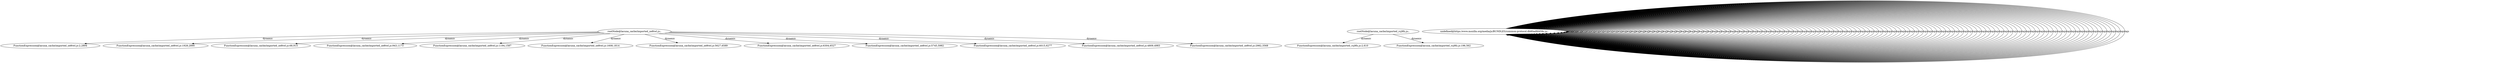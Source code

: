 digraph lacunaCG {
 "rootNode@lacuna_cache/imported_ze8twl.js:," -> "FunctionExpression@lacuna_cache/imported_ze8twl.js:2,2894" [label="dynamic" ];
 "rootNode@lacuna_cache/imported_ze8twl.js:," -> "FunctionExpression@lacuna_cache/imported_ze8twl.js:1928,2890" [label="dynamic" ];
 "rootNode@lacuna_cache/imported_ze8twl.js:," -> "FunctionExpression@lacuna_cache/imported_ze8twl.js:68,915" [label="dynamic" ];
 "rootNode@lacuna_cache/imported_ze8twl.js:," -> "FunctionExpression@lacuna_cache/imported_ze8twl.js:943,1173" [label="dynamic" ];
 "rootNode@lacuna_cache/imported_ze8twl.js:," -> "FunctionExpression@lacuna_cache/imported_ze8twl.js:1194,1587" [label="dynamic" ];
 "rootNode@lacuna_cache/imported_ze8twl.js:," -> "FunctionExpression@lacuna_cache/imported_ze8twl.js:1608,1814" [label="dynamic" ];
 "rootNode@lacuna_cache/imported_ze8twl.js:," -> "FunctionExpression@lacuna_cache/imported_ze8twl.js:5627,6589" [label="dynamic" ];
 "rootNode@lacuna_cache/imported_ze8twl.js:," -> "FunctionExpression@lacuna_cache/imported_ze8twl.js:6304,6527" [label="dynamic" ];
 "rootNode@lacuna_cache/imported_ze8twl.js:," -> "FunctionExpression@lacuna_cache/imported_ze8twl.js:5745,5982" [label="dynamic" ];
 "rootNode@lacuna_cache/imported_ze8twl.js:," -> "FunctionExpression@lacuna_cache/imported_ze8twl.js:6015,6277" [label="dynamic" ];
 "rootNode@lacuna_cache/imported_ze8twl.js:," -> "FunctionExpression@lacuna_cache/imported_ze8twl.js:4809,4983" [label="dynamic" ];
 "rootNode@lacuna_cache/imported_ze8twl.js:," -> "FunctionExpression@lacuna_cache/imported_ze8twl.js:2982,3568" [label="dynamic" ];
 "rootNode@lacuna_cache/imported_rcj9fz.js:," -> "FunctionExpression@lacuna_cache/imported_rcj9fz.js:2,610" [label="dynamic" ];
 "rootNode@lacuna_cache/imported_rcj9fz.js:," -> "FunctionExpression@lacuna_cache/imported_rcj9fz.js:196,562" [label="dynamic" ];
 "undefined@https:/www.mozilla.org/media/js/BUNDLES/common-protocol.db80adfd459c.js:," -> "undefined@https:/www.mozilla.org/media/js/BUNDLES/common-protocol.db80adfd459c.js:," [label="tajs" ];
 "undefined@https:/www.mozilla.org/media/js/BUNDLES/common-protocol.db80adfd459c.js:," -> "undefined@https:/www.mozilla.org/media/js/BUNDLES/common-protocol.db80adfd459c.js:," [label="tajs" ];
 "undefined@https:/www.mozilla.org/media/js/BUNDLES/common-protocol.db80adfd459c.js:," -> "undefined@https:/www.mozilla.org/media/js/BUNDLES/common-protocol.db80adfd459c.js:," [label="tajs" ];
 "undefined@https:/www.mozilla.org/media/js/BUNDLES/common-protocol.db80adfd459c.js:," -> "undefined@https:/www.mozilla.org/media/js/BUNDLES/common-protocol.db80adfd459c.js:," [label="tajs" ];
 "undefined@https:/www.mozilla.org/media/js/BUNDLES/common-protocol.db80adfd459c.js:," -> "undefined@https:/www.mozilla.org/media/js/BUNDLES/common-protocol.db80adfd459c.js:," [label="tajs" ];
 "undefined@https:/www.mozilla.org/media/js/BUNDLES/common-protocol.db80adfd459c.js:," -> "undefined@https:/www.mozilla.org/media/js/BUNDLES/common-protocol.db80adfd459c.js:," [label="tajs" ];
 "undefined@https:/www.mozilla.org/media/js/BUNDLES/common-protocol.db80adfd459c.js:," -> "undefined@https:/www.mozilla.org/media/js/BUNDLES/common-protocol.db80adfd459c.js:," [label="tajs" ];
 "undefined@https:/www.mozilla.org/media/js/BUNDLES/common-protocol.db80adfd459c.js:," -> "undefined@https:/www.mozilla.org/media/js/BUNDLES/common-protocol.db80adfd459c.js:," [label="tajs" ];
 "undefined@https:/www.mozilla.org/media/js/BUNDLES/common-protocol.db80adfd459c.js:," -> "undefined@https:/www.mozilla.org/media/js/BUNDLES/common-protocol.db80adfd459c.js:," [label="tajs" ];
 "undefined@https:/www.mozilla.org/media/js/BUNDLES/common-protocol.db80adfd459c.js:," -> "undefined@https:/www.mozilla.org/media/js/BUNDLES/common-protocol.db80adfd459c.js:," [label="tajs" ];
 "undefined@https:/www.mozilla.org/media/js/BUNDLES/common-protocol.db80adfd459c.js:," -> "undefined@https:/www.mozilla.org/media/js/BUNDLES/common-protocol.db80adfd459c.js:," [label="tajs" ];
 "undefined@https:/www.mozilla.org/media/js/BUNDLES/common-protocol.db80adfd459c.js:," -> "undefined@https:/www.mozilla.org/media/js/BUNDLES/common-protocol.db80adfd459c.js:," [label="tajs" ];
 "undefined@https:/www.mozilla.org/media/js/BUNDLES/common-protocol.db80adfd459c.js:," -> "undefined@https:/www.mozilla.org/media/js/BUNDLES/common-protocol.db80adfd459c.js:," [label="tajs" ];
 "undefined@https:/www.mozilla.org/media/js/BUNDLES/common-protocol.db80adfd459c.js:," -> "undefined@https:/www.mozilla.org/media/js/BUNDLES/common-protocol.db80adfd459c.js:," [label="tajs" ];
 "undefined@https:/www.mozilla.org/media/js/BUNDLES/common-protocol.db80adfd459c.js:," -> "undefined@https:/www.mozilla.org/media/js/BUNDLES/common-protocol.db80adfd459c.js:," [label="tajs" ];
 "undefined@https:/www.mozilla.org/media/js/BUNDLES/common-protocol.db80adfd459c.js:," -> "undefined@https:/www.mozilla.org/media/js/BUNDLES/common-protocol.db80adfd459c.js:," [label="tajs" ];
 "undefined@https:/www.mozilla.org/media/js/BUNDLES/common-protocol.db80adfd459c.js:," -> "undefined@https:/www.mozilla.org/media/js/BUNDLES/common-protocol.db80adfd459c.js:," [label="tajs" ];
 "undefined@https:/www.mozilla.org/media/js/BUNDLES/common-protocol.db80adfd459c.js:," -> "undefined@https:/www.mozilla.org/media/js/BUNDLES/common-protocol.db80adfd459c.js:," [label="tajs" ];
 "undefined@https:/www.mozilla.org/media/js/BUNDLES/common-protocol.db80adfd459c.js:," -> "undefined@https:/www.mozilla.org/media/js/BUNDLES/common-protocol.db80adfd459c.js:," [label="tajs" ];
 "undefined@https:/www.mozilla.org/media/js/BUNDLES/common-protocol.db80adfd459c.js:," -> "undefined@https:/www.mozilla.org/media/js/BUNDLES/common-protocol.db80adfd459c.js:," [label="tajs" ];
 "undefined@https:/www.mozilla.org/media/js/BUNDLES/common-protocol.db80adfd459c.js:," -> "undefined@https:/www.mozilla.org/media/js/BUNDLES/common-protocol.db80adfd459c.js:," [label="tajs" ];
 "undefined@https:/www.mozilla.org/media/js/BUNDLES/common-protocol.db80adfd459c.js:," -> "undefined@https:/www.mozilla.org/media/js/BUNDLES/common-protocol.db80adfd459c.js:," [label="tajs" ];
 "undefined@https:/www.mozilla.org/media/js/BUNDLES/common-protocol.db80adfd459c.js:," -> "undefined@https:/www.mozilla.org/media/js/BUNDLES/common-protocol.db80adfd459c.js:," [label="tajs" ];
 "undefined@https:/www.mozilla.org/media/js/BUNDLES/common-protocol.db80adfd459c.js:," -> "undefined@https:/www.mozilla.org/media/js/BUNDLES/common-protocol.db80adfd459c.js:," [label="tajs" ];
 "undefined@https:/www.mozilla.org/media/js/BUNDLES/common-protocol.db80adfd459c.js:," -> "undefined@https:/www.mozilla.org/media/js/BUNDLES/common-protocol.db80adfd459c.js:," [label="tajs" ];
 "undefined@https:/www.mozilla.org/media/js/BUNDLES/common-protocol.db80adfd459c.js:," -> "undefined@https:/www.mozilla.org/media/js/BUNDLES/common-protocol.db80adfd459c.js:," [label="tajs" ];
 "undefined@https:/www.mozilla.org/media/js/BUNDLES/common-protocol.db80adfd459c.js:," -> "undefined@https:/www.mozilla.org/media/js/BUNDLES/common-protocol.db80adfd459c.js:," [label="tajs" ];
 "undefined@https:/www.mozilla.org/media/js/BUNDLES/common-protocol.db80adfd459c.js:," -> "undefined@https:/www.mozilla.org/media/js/BUNDLES/common-protocol.db80adfd459c.js:," [label="tajs" ];
 "undefined@https:/www.mozilla.org/media/js/BUNDLES/common-protocol.db80adfd459c.js:," -> "undefined@https:/www.mozilla.org/media/js/BUNDLES/common-protocol.db80adfd459c.js:," [label="tajs" ];
 "undefined@https:/www.mozilla.org/media/js/BUNDLES/common-protocol.db80adfd459c.js:," -> "undefined@https:/www.mozilla.org/media/js/BUNDLES/common-protocol.db80adfd459c.js:," [label="tajs" ];
 "undefined@https:/www.mozilla.org/media/js/BUNDLES/common-protocol.db80adfd459c.js:," -> "undefined@https:/www.mozilla.org/media/js/BUNDLES/common-protocol.db80adfd459c.js:," [label="tajs" ];
 "undefined@https:/www.mozilla.org/media/js/BUNDLES/common-protocol.db80adfd459c.js:," -> "undefined@https:/www.mozilla.org/media/js/BUNDLES/common-protocol.db80adfd459c.js:," [label="tajs" ];
 "undefined@https:/www.mozilla.org/media/js/BUNDLES/common-protocol.db80adfd459c.js:," -> "undefined@https:/www.mozilla.org/media/js/BUNDLES/common-protocol.db80adfd459c.js:," [label="tajs" ];
 "undefined@https:/www.mozilla.org/media/js/BUNDLES/common-protocol.db80adfd459c.js:," -> "undefined@https:/www.mozilla.org/media/js/BUNDLES/common-protocol.db80adfd459c.js:," [label="tajs" ];
 "undefined@https:/www.mozilla.org/media/js/BUNDLES/common-protocol.db80adfd459c.js:," -> "undefined@https:/www.mozilla.org/media/js/BUNDLES/common-protocol.db80adfd459c.js:," [label="tajs" ];
 "undefined@https:/www.mozilla.org/media/js/BUNDLES/common-protocol.db80adfd459c.js:," -> "undefined@https:/www.mozilla.org/media/js/BUNDLES/common-protocol.db80adfd459c.js:," [label="tajs" ];
 "undefined@https:/www.mozilla.org/media/js/BUNDLES/common-protocol.db80adfd459c.js:," -> "undefined@https:/www.mozilla.org/media/js/BUNDLES/common-protocol.db80adfd459c.js:," [label="tajs" ];
 "undefined@https:/www.mozilla.org/media/js/BUNDLES/common-protocol.db80adfd459c.js:," -> "undefined@https:/www.mozilla.org/media/js/BUNDLES/common-protocol.db80adfd459c.js:," [label="tajs" ];
 "undefined@https:/www.mozilla.org/media/js/BUNDLES/common-protocol.db80adfd459c.js:," -> "undefined@https:/www.mozilla.org/media/js/BUNDLES/common-protocol.db80adfd459c.js:," [label="tajs" ];
 "undefined@https:/www.mozilla.org/media/js/BUNDLES/common-protocol.db80adfd459c.js:," -> "undefined@https:/www.mozilla.org/media/js/BUNDLES/common-protocol.db80adfd459c.js:," [label="tajs" ];
 "undefined@https:/www.mozilla.org/media/js/BUNDLES/common-protocol.db80adfd459c.js:," -> "undefined@https:/www.mozilla.org/media/js/BUNDLES/common-protocol.db80adfd459c.js:," [label="tajs" ];
 "undefined@https:/www.mozilla.org/media/js/BUNDLES/common-protocol.db80adfd459c.js:," -> "undefined@https:/www.mozilla.org/media/js/BUNDLES/common-protocol.db80adfd459c.js:," [label="tajs" ];
 "undefined@https:/www.mozilla.org/media/js/BUNDLES/common-protocol.db80adfd459c.js:," -> "undefined@https:/www.mozilla.org/media/js/BUNDLES/common-protocol.db80adfd459c.js:," [label="tajs" ];
 "undefined@https:/www.mozilla.org/media/js/BUNDLES/common-protocol.db80adfd459c.js:," -> "undefined@https:/www.mozilla.org/media/js/BUNDLES/common-protocol.db80adfd459c.js:," [label="tajs" ];
 "undefined@https:/www.mozilla.org/media/js/BUNDLES/common-protocol.db80adfd459c.js:," -> "undefined@https:/www.mozilla.org/media/js/BUNDLES/common-protocol.db80adfd459c.js:," [label="tajs" ];
 "undefined@https:/www.mozilla.org/media/js/BUNDLES/common-protocol.db80adfd459c.js:," -> "undefined@https:/www.mozilla.org/media/js/BUNDLES/common-protocol.db80adfd459c.js:," [label="tajs" ];
 "undefined@https:/www.mozilla.org/media/js/BUNDLES/common-protocol.db80adfd459c.js:," -> "undefined@https:/www.mozilla.org/media/js/BUNDLES/common-protocol.db80adfd459c.js:," [label="tajs" ];
 "undefined@https:/www.mozilla.org/media/js/BUNDLES/common-protocol.db80adfd459c.js:," -> "undefined@https:/www.mozilla.org/media/js/BUNDLES/common-protocol.db80adfd459c.js:," [label="tajs" ];
 "undefined@https:/www.mozilla.org/media/js/BUNDLES/common-protocol.db80adfd459c.js:," -> "undefined@https:/www.mozilla.org/media/js/BUNDLES/common-protocol.db80adfd459c.js:," [label="tajs" ];
 "undefined@https:/www.mozilla.org/media/js/BUNDLES/common-protocol.db80adfd459c.js:," -> "undefined@https:/www.mozilla.org/media/js/BUNDLES/common-protocol.db80adfd459c.js:," [label="tajs" ];
 "undefined@https:/www.mozilla.org/media/js/BUNDLES/common-protocol.db80adfd459c.js:," -> "undefined@https:/www.mozilla.org/media/js/BUNDLES/common-protocol.db80adfd459c.js:," [label="tajs" ];
 "undefined@https:/www.mozilla.org/media/js/BUNDLES/common-protocol.db80adfd459c.js:," -> "undefined@https:/www.mozilla.org/media/js/BUNDLES/common-protocol.db80adfd459c.js:," [label="tajs" ];
 "undefined@https:/www.mozilla.org/media/js/BUNDLES/common-protocol.db80adfd459c.js:," -> "undefined@https:/www.mozilla.org/media/js/BUNDLES/common-protocol.db80adfd459c.js:," [label="tajs" ];
 "undefined@https:/www.mozilla.org/media/js/BUNDLES/common-protocol.db80adfd459c.js:," -> "undefined@https:/www.mozilla.org/media/js/BUNDLES/common-protocol.db80adfd459c.js:," [label="tajs" ];
 "undefined@https:/www.mozilla.org/media/js/BUNDLES/common-protocol.db80adfd459c.js:," -> "undefined@https:/www.mozilla.org/media/js/BUNDLES/common-protocol.db80adfd459c.js:," [label="tajs" ];
 "undefined@https:/www.mozilla.org/media/js/BUNDLES/common-protocol.db80adfd459c.js:," -> "undefined@https:/www.mozilla.org/media/js/BUNDLES/common-protocol.db80adfd459c.js:," [label="tajs" ];
 "undefined@https:/www.mozilla.org/media/js/BUNDLES/common-protocol.db80adfd459c.js:," -> "undefined@https:/www.mozilla.org/media/js/BUNDLES/common-protocol.db80adfd459c.js:," [label="tajs" ];
 "undefined@https:/www.mozilla.org/media/js/BUNDLES/common-protocol.db80adfd459c.js:," -> "undefined@https:/www.mozilla.org/media/js/BUNDLES/common-protocol.db80adfd459c.js:," [label="tajs" ];
 "undefined@https:/www.mozilla.org/media/js/BUNDLES/common-protocol.db80adfd459c.js:," -> "undefined@https:/www.mozilla.org/media/js/BUNDLES/common-protocol.db80adfd459c.js:," [label="tajs" ];
 "undefined@https:/www.mozilla.org/media/js/BUNDLES/common-protocol.db80adfd459c.js:," -> "undefined@https:/www.mozilla.org/media/js/BUNDLES/common-protocol.db80adfd459c.js:," [label="tajs" ];
 "undefined@https:/www.mozilla.org/media/js/BUNDLES/common-protocol.db80adfd459c.js:," -> "undefined@https:/www.mozilla.org/media/js/BUNDLES/common-protocol.db80adfd459c.js:," [label="tajs" ];
 "undefined@https:/www.mozilla.org/media/js/BUNDLES/common-protocol.db80adfd459c.js:," -> "undefined@https:/www.mozilla.org/media/js/BUNDLES/common-protocol.db80adfd459c.js:," [label="tajs" ];
 "undefined@https:/www.mozilla.org/media/js/BUNDLES/common-protocol.db80adfd459c.js:," -> "undefined@https:/www.mozilla.org/media/js/BUNDLES/common-protocol.db80adfd459c.js:," [label="tajs" ];
 "undefined@https:/www.mozilla.org/media/js/BUNDLES/common-protocol.db80adfd459c.js:," -> "undefined@https:/www.mozilla.org/media/js/BUNDLES/common-protocol.db80adfd459c.js:," [label="tajs" ];
 "undefined@https:/www.mozilla.org/media/js/BUNDLES/common-protocol.db80adfd459c.js:," -> "undefined@https:/www.mozilla.org/media/js/BUNDLES/common-protocol.db80adfd459c.js:," [label="tajs" ];
 "undefined@https:/www.mozilla.org/media/js/BUNDLES/common-protocol.db80adfd459c.js:," -> "undefined@https:/www.mozilla.org/media/js/BUNDLES/common-protocol.db80adfd459c.js:," [label="tajs" ];
 "undefined@https:/www.mozilla.org/media/js/BUNDLES/common-protocol.db80adfd459c.js:," -> "undefined@https:/www.mozilla.org/media/js/BUNDLES/common-protocol.db80adfd459c.js:," [label="tajs" ];
 "undefined@https:/www.mozilla.org/media/js/BUNDLES/common-protocol.db80adfd459c.js:," -> "undefined@https:/www.mozilla.org/media/js/BUNDLES/common-protocol.db80adfd459c.js:," [label="tajs" ];
 "undefined@https:/www.mozilla.org/media/js/BUNDLES/common-protocol.db80adfd459c.js:," -> "undefined@https:/www.mozilla.org/media/js/BUNDLES/common-protocol.db80adfd459c.js:," [label="tajs" ];
 "undefined@https:/www.mozilla.org/media/js/BUNDLES/common-protocol.db80adfd459c.js:," -> "undefined@https:/www.mozilla.org/media/js/BUNDLES/common-protocol.db80adfd459c.js:," [label="tajs" ];
 "undefined@https:/www.mozilla.org/media/js/BUNDLES/common-protocol.db80adfd459c.js:," -> "undefined@https:/www.mozilla.org/media/js/BUNDLES/common-protocol.db80adfd459c.js:," [label="tajs" ];
 "undefined@https:/www.mozilla.org/media/js/BUNDLES/common-protocol.db80adfd459c.js:," -> "undefined@https:/www.mozilla.org/media/js/BUNDLES/common-protocol.db80adfd459c.js:," [label="tajs" ];
 "undefined@https:/www.mozilla.org/media/js/BUNDLES/common-protocol.db80adfd459c.js:," -> "undefined@https:/www.mozilla.org/media/js/BUNDLES/common-protocol.db80adfd459c.js:," [label="tajs" ];
 "undefined@https:/www.mozilla.org/media/js/BUNDLES/common-protocol.db80adfd459c.js:," -> "undefined@https:/www.mozilla.org/media/js/BUNDLES/common-protocol.db80adfd459c.js:," [label="tajs" ];
 "undefined@https:/www.mozilla.org/media/js/BUNDLES/common-protocol.db80adfd459c.js:," -> "undefined@https:/www.mozilla.org/media/js/BUNDLES/common-protocol.db80adfd459c.js:," [label="tajs" ];
 "undefined@https:/www.mozilla.org/media/js/BUNDLES/common-protocol.db80adfd459c.js:," -> "undefined@https:/www.mozilla.org/media/js/BUNDLES/common-protocol.db80adfd459c.js:," [label="tajs" ];
 "undefined@https:/www.mozilla.org/media/js/BUNDLES/common-protocol.db80adfd459c.js:," -> "undefined@https:/www.mozilla.org/media/js/BUNDLES/common-protocol.db80adfd459c.js:," [label="tajs" ];
 "undefined@https:/www.mozilla.org/media/js/BUNDLES/common-protocol.db80adfd459c.js:," -> "undefined@https:/www.mozilla.org/media/js/BUNDLES/common-protocol.db80adfd459c.js:," [label="tajs" ];
 "undefined@https:/www.mozilla.org/media/js/BUNDLES/common-protocol.db80adfd459c.js:," -> "undefined@https:/www.mozilla.org/media/js/BUNDLES/common-protocol.db80adfd459c.js:," [label="tajs" ];
 "undefined@https:/www.mozilla.org/media/js/BUNDLES/common-protocol.db80adfd459c.js:," -> "undefined@https:/www.mozilla.org/media/js/BUNDLES/common-protocol.db80adfd459c.js:," [label="tajs" ];
 "undefined@https:/www.mozilla.org/media/js/BUNDLES/common-protocol.db80adfd459c.js:," -> "undefined@https:/www.mozilla.org/media/js/BUNDLES/common-protocol.db80adfd459c.js:," [label="tajs" ];
 "undefined@https:/www.mozilla.org/media/js/BUNDLES/common-protocol.db80adfd459c.js:," -> "undefined@https:/www.mozilla.org/media/js/BUNDLES/common-protocol.db80adfd459c.js:," [label="tajs" ];
 "undefined@https:/www.mozilla.org/media/js/BUNDLES/common-protocol.db80adfd459c.js:," -> "undefined@https:/www.mozilla.org/media/js/BUNDLES/common-protocol.db80adfd459c.js:," [label="tajs" ];
 "undefined@https:/www.mozilla.org/media/js/BUNDLES/common-protocol.db80adfd459c.js:," -> "undefined@https:/www.mozilla.org/media/js/BUNDLES/common-protocol.db80adfd459c.js:," [label="tajs" ];
 "undefined@https:/www.mozilla.org/media/js/BUNDLES/common-protocol.db80adfd459c.js:," -> "undefined@https:/www.mozilla.org/media/js/BUNDLES/common-protocol.db80adfd459c.js:," [label="tajs" ];
 "undefined@https:/www.mozilla.org/media/js/BUNDLES/common-protocol.db80adfd459c.js:," -> "undefined@https:/www.mozilla.org/media/js/BUNDLES/common-protocol.db80adfd459c.js:," [label="tajs" ];
 "undefined@https:/www.mozilla.org/media/js/BUNDLES/common-protocol.db80adfd459c.js:," -> "undefined@https:/www.mozilla.org/media/js/BUNDLES/common-protocol.db80adfd459c.js:," [label="tajs" ];
 "undefined@https:/www.mozilla.org/media/js/BUNDLES/common-protocol.db80adfd459c.js:," -> "undefined@https:/www.mozilla.org/media/js/BUNDLES/common-protocol.db80adfd459c.js:," [label="tajs" ];
 "undefined@https:/www.mozilla.org/media/js/BUNDLES/common-protocol.db80adfd459c.js:," -> "undefined@https:/www.mozilla.org/media/js/BUNDLES/common-protocol.db80adfd459c.js:," [label="tajs" ];
 "undefined@https:/www.mozilla.org/media/js/BUNDLES/common-protocol.db80adfd459c.js:," -> "undefined@https:/www.mozilla.org/media/js/BUNDLES/common-protocol.db80adfd459c.js:," [label="tajs" ];
 "undefined@https:/www.mozilla.org/media/js/BUNDLES/common-protocol.db80adfd459c.js:," -> "undefined@https:/www.mozilla.org/media/js/BUNDLES/common-protocol.db80adfd459c.js:," [label="tajs" ];
 "undefined@https:/www.mozilla.org/media/js/BUNDLES/common-protocol.db80adfd459c.js:," -> "undefined@https:/www.mozilla.org/media/js/BUNDLES/common-protocol.db80adfd459c.js:," [label="tajs" ];
 "undefined@https:/www.mozilla.org/media/js/BUNDLES/common-protocol.db80adfd459c.js:," -> "undefined@https:/www.mozilla.org/media/js/BUNDLES/common-protocol.db80adfd459c.js:," [label="tajs" ];
 "undefined@https:/www.mozilla.org/media/js/BUNDLES/common-protocol.db80adfd459c.js:," -> "undefined@https:/www.mozilla.org/media/js/BUNDLES/common-protocol.db80adfd459c.js:," [label="tajs" ];
 "undefined@https:/www.mozilla.org/media/js/BUNDLES/common-protocol.db80adfd459c.js:," -> "undefined@https:/www.mozilla.org/media/js/BUNDLES/common-protocol.db80adfd459c.js:," [label="tajs" ];
 "undefined@https:/www.mozilla.org/media/js/BUNDLES/common-protocol.db80adfd459c.js:," -> "undefined@https:/www.mozilla.org/media/js/BUNDLES/common-protocol.db80adfd459c.js:," [label="tajs" ];
 "undefined@https:/www.mozilla.org/media/js/BUNDLES/common-protocol.db80adfd459c.js:," -> "undefined@https:/www.mozilla.org/media/js/BUNDLES/common-protocol.db80adfd459c.js:," [label="tajs" ];
 "undefined@https:/www.mozilla.org/media/js/BUNDLES/common-protocol.db80adfd459c.js:," -> "undefined@https:/www.mozilla.org/media/js/BUNDLES/common-protocol.db80adfd459c.js:," [label="tajs" ];
 "undefined@https:/www.mozilla.org/media/js/BUNDLES/common-protocol.db80adfd459c.js:," -> "undefined@https:/www.mozilla.org/media/js/BUNDLES/common-protocol.db80adfd459c.js:," [label="tajs" ];
 "undefined@https:/www.mozilla.org/media/js/BUNDLES/common-protocol.db80adfd459c.js:," -> "undefined@https:/www.mozilla.org/media/js/BUNDLES/common-protocol.db80adfd459c.js:," [label="tajs" ];
 "undefined@https:/www.mozilla.org/media/js/BUNDLES/common-protocol.db80adfd459c.js:," -> "undefined@https:/www.mozilla.org/media/js/BUNDLES/common-protocol.db80adfd459c.js:," [label="tajs" ];
 "undefined@https:/www.mozilla.org/media/js/BUNDLES/common-protocol.db80adfd459c.js:," -> "undefined@https:/www.mozilla.org/media/js/BUNDLES/common-protocol.db80adfd459c.js:," [label="tajs" ];
 "undefined@https:/www.mozilla.org/media/js/BUNDLES/common-protocol.db80adfd459c.js:," -> "undefined@https:/www.mozilla.org/media/js/BUNDLES/common-protocol.db80adfd459c.js:," [label="tajs" ];
 "undefined@https:/www.mozilla.org/media/js/BUNDLES/common-protocol.db80adfd459c.js:," -> "undefined@https:/www.mozilla.org/media/js/BUNDLES/common-protocol.db80adfd459c.js:," [label="tajs" ];
 "undefined@https:/www.mozilla.org/media/js/BUNDLES/common-protocol.db80adfd459c.js:," -> "undefined@https:/www.mozilla.org/media/js/BUNDLES/common-protocol.db80adfd459c.js:," [label="tajs" ];
 "undefined@https:/www.mozilla.org/media/js/BUNDLES/common-protocol.db80adfd459c.js:," -> "undefined@https:/www.mozilla.org/media/js/BUNDLES/common-protocol.db80adfd459c.js:," [label="tajs" ];
 "undefined@https:/www.mozilla.org/media/js/BUNDLES/common-protocol.db80adfd459c.js:," -> "undefined@https:/www.mozilla.org/media/js/BUNDLES/common-protocol.db80adfd459c.js:," [label="tajs" ];
 "undefined@https:/www.mozilla.org/media/js/BUNDLES/common-protocol.db80adfd459c.js:," -> "undefined@https:/www.mozilla.org/media/js/BUNDLES/common-protocol.db80adfd459c.js:," [label="tajs" ];
 "undefined@https:/www.mozilla.org/media/js/BUNDLES/common-protocol.db80adfd459c.js:," -> "undefined@https:/www.mozilla.org/media/js/BUNDLES/common-protocol.db80adfd459c.js:," [label="tajs" ];
 "undefined@https:/www.mozilla.org/media/js/BUNDLES/common-protocol.db80adfd459c.js:," -> "undefined@https:/www.mozilla.org/media/js/BUNDLES/common-protocol.db80adfd459c.js:," [label="tajs" ];
 "undefined@https:/www.mozilla.org/media/js/BUNDLES/common-protocol.db80adfd459c.js:," -> "undefined@https:/www.mozilla.org/media/js/BUNDLES/common-protocol.db80adfd459c.js:," [label="tajs" ];
 "undefined@https:/www.mozilla.org/media/js/BUNDLES/common-protocol.db80adfd459c.js:," -> "undefined@https:/www.mozilla.org/media/js/BUNDLES/common-protocol.db80adfd459c.js:," [label="tajs" ];
 "undefined@https:/www.mozilla.org/media/js/BUNDLES/common-protocol.db80adfd459c.js:," -> "undefined@https:/www.mozilla.org/media/js/BUNDLES/common-protocol.db80adfd459c.js:," [label="tajs" ];
 "undefined@https:/www.mozilla.org/media/js/BUNDLES/common-protocol.db80adfd459c.js:," -> "undefined@https:/www.mozilla.org/media/js/BUNDLES/common-protocol.db80adfd459c.js:," [label="tajs" ];
 "undefined@https:/www.mozilla.org/media/js/BUNDLES/common-protocol.db80adfd459c.js:," -> "undefined@https:/www.mozilla.org/media/js/BUNDLES/common-protocol.db80adfd459c.js:," [label="tajs" ];
 "undefined@https:/www.mozilla.org/media/js/BUNDLES/common-protocol.db80adfd459c.js:," -> "undefined@https:/www.mozilla.org/media/js/BUNDLES/common-protocol.db80adfd459c.js:," [label="tajs" ];
 "undefined@https:/www.mozilla.org/media/js/BUNDLES/common-protocol.db80adfd459c.js:," -> "undefined@https:/www.mozilla.org/media/js/BUNDLES/common-protocol.db80adfd459c.js:," [label="tajs" ];
 "undefined@https:/www.mozilla.org/media/js/BUNDLES/common-protocol.db80adfd459c.js:," -> "undefined@https:/www.mozilla.org/media/js/BUNDLES/common-protocol.db80adfd459c.js:," [label="tajs" ];
 "undefined@https:/www.mozilla.org/media/js/BUNDLES/common-protocol.db80adfd459c.js:," -> "undefined@https:/www.mozilla.org/media/js/BUNDLES/common-protocol.db80adfd459c.js:," [label="tajs" ];
 "undefined@https:/www.mozilla.org/media/js/BUNDLES/common-protocol.db80adfd459c.js:," -> "undefined@https:/www.mozilla.org/media/js/BUNDLES/common-protocol.db80adfd459c.js:," [label="tajs" ];
 "undefined@https:/www.mozilla.org/media/js/BUNDLES/common-protocol.db80adfd459c.js:," -> "undefined@https:/www.mozilla.org/media/js/BUNDLES/common-protocol.db80adfd459c.js:," [label="tajs" ];
 "undefined@https:/www.mozilla.org/media/js/BUNDLES/common-protocol.db80adfd459c.js:," -> "undefined@https:/www.mozilla.org/media/js/BUNDLES/common-protocol.db80adfd459c.js:," [label="tajs" ];
 "undefined@https:/www.mozilla.org/media/js/BUNDLES/common-protocol.db80adfd459c.js:," -> "undefined@https:/www.mozilla.org/media/js/BUNDLES/common-protocol.db80adfd459c.js:," [label="tajs" ];
 "undefined@https:/www.mozilla.org/media/js/BUNDLES/common-protocol.db80adfd459c.js:," -> "undefined@https:/www.mozilla.org/media/js/BUNDLES/common-protocol.db80adfd459c.js:," [label="tajs" ];
 "undefined@https:/www.mozilla.org/media/js/BUNDLES/common-protocol.db80adfd459c.js:," -> "undefined@https:/www.mozilla.org/media/js/BUNDLES/common-protocol.db80adfd459c.js:," [label="tajs" ];
 }